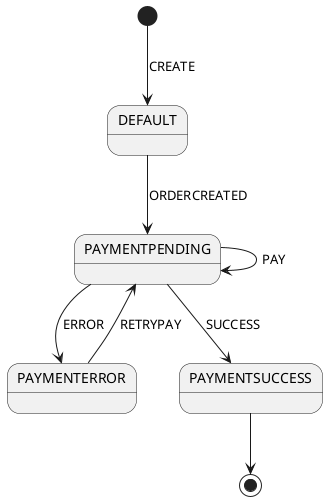@startuml
[*] --> DEFAULT : CREATE
DEFAULT --> PAYMENTPENDING : ORDERCREATED
PAYMENTPENDING --> PAYMENTPENDING : PAY
PAYMENTPENDING --> PAYMENTERROR : ERROR
PAYMENTPENDING --> PAYMENTSUCCESS : SUCCESS
PAYMENTERROR --> PAYMENTPENDING : RETRYPAY
PAYMENTSUCCESS --> [*]

state DEFAULT {

}
@enduml